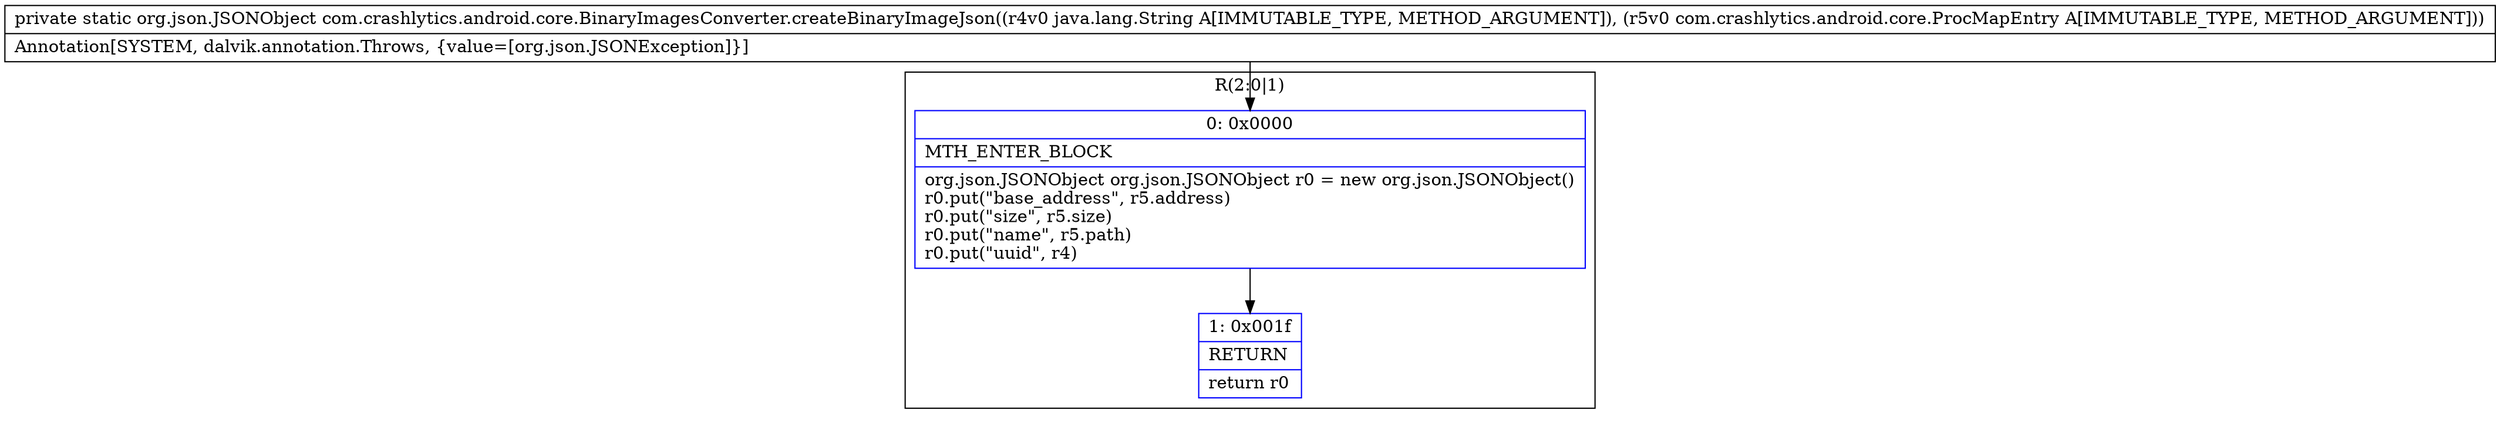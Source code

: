 digraph "CFG forcom.crashlytics.android.core.BinaryImagesConverter.createBinaryImageJson(Ljava\/lang\/String;Lcom\/crashlytics\/android\/core\/ProcMapEntry;)Lorg\/json\/JSONObject;" {
subgraph cluster_Region_1035601704 {
label = "R(2:0|1)";
node [shape=record,color=blue];
Node_0 [shape=record,label="{0\:\ 0x0000|MTH_ENTER_BLOCK\l|org.json.JSONObject org.json.JSONObject r0 = new org.json.JSONObject()\lr0.put(\"base_address\", r5.address)\lr0.put(\"size\", r5.size)\lr0.put(\"name\", r5.path)\lr0.put(\"uuid\", r4)\l}"];
Node_1 [shape=record,label="{1\:\ 0x001f|RETURN\l|return r0\l}"];
}
MethodNode[shape=record,label="{private static org.json.JSONObject com.crashlytics.android.core.BinaryImagesConverter.createBinaryImageJson((r4v0 java.lang.String A[IMMUTABLE_TYPE, METHOD_ARGUMENT]), (r5v0 com.crashlytics.android.core.ProcMapEntry A[IMMUTABLE_TYPE, METHOD_ARGUMENT]))  | Annotation[SYSTEM, dalvik.annotation.Throws, \{value=[org.json.JSONException]\}]\l}"];
MethodNode -> Node_0;
Node_0 -> Node_1;
}

